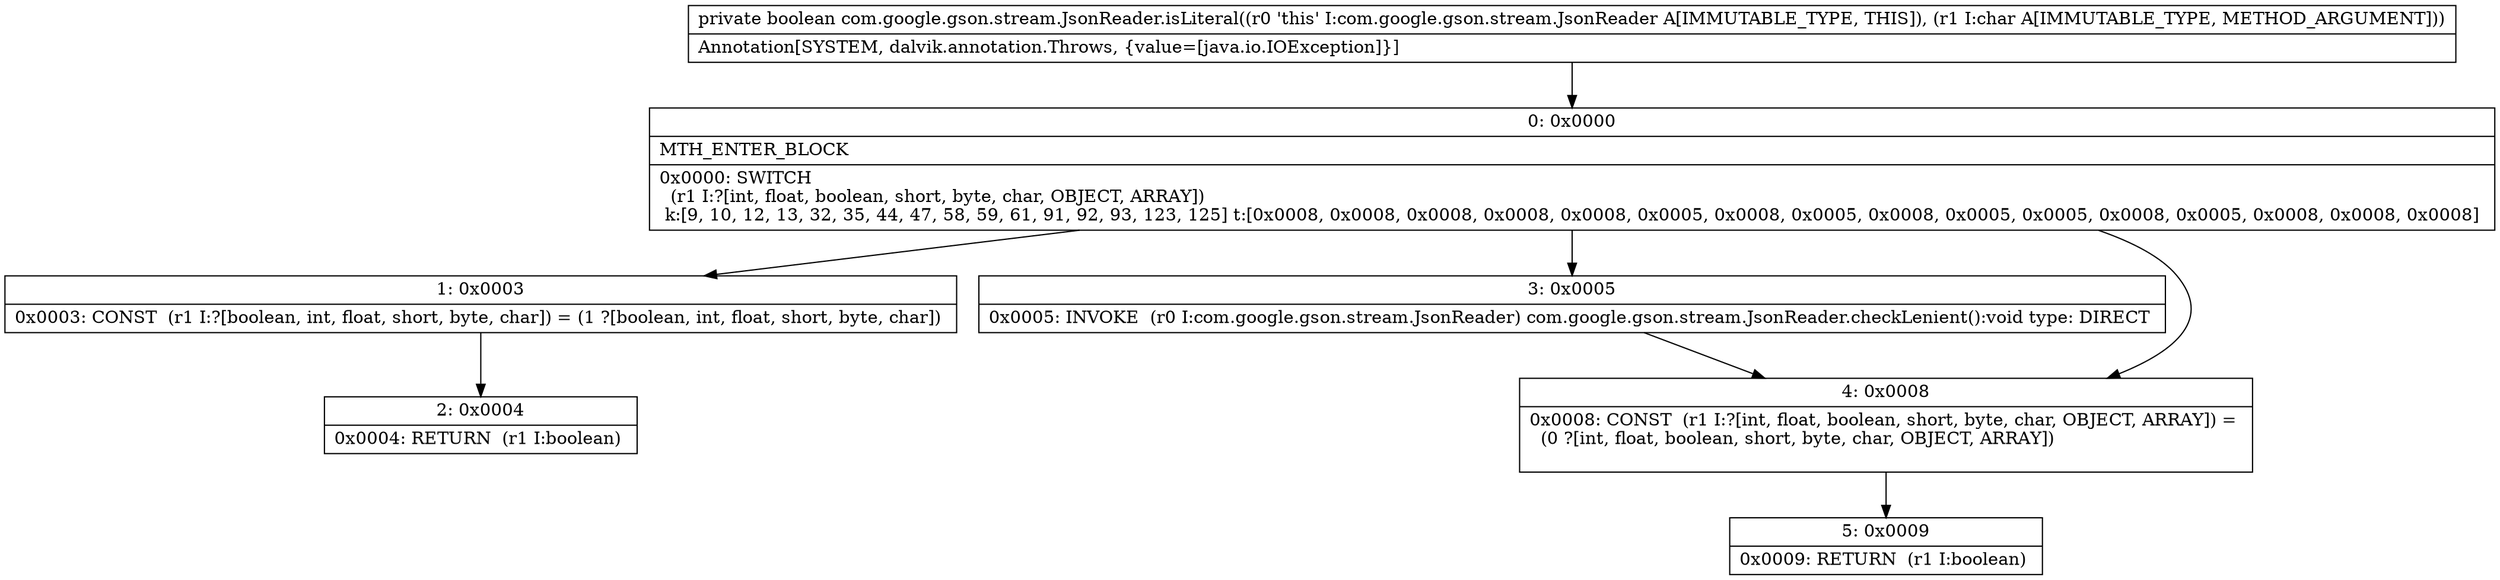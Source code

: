 digraph "CFG forcom.google.gson.stream.JsonReader.isLiteral(C)Z" {
Node_0 [shape=record,label="{0\:\ 0x0000|MTH_ENTER_BLOCK\l|0x0000: SWITCH  \l  (r1 I:?[int, float, boolean, short, byte, char, OBJECT, ARRAY])\l k:[9, 10, 12, 13, 32, 35, 44, 47, 58, 59, 61, 91, 92, 93, 123, 125] t:[0x0008, 0x0008, 0x0008, 0x0008, 0x0008, 0x0005, 0x0008, 0x0005, 0x0008, 0x0005, 0x0005, 0x0008, 0x0005, 0x0008, 0x0008, 0x0008] \l}"];
Node_1 [shape=record,label="{1\:\ 0x0003|0x0003: CONST  (r1 I:?[boolean, int, float, short, byte, char]) = (1 ?[boolean, int, float, short, byte, char]) \l}"];
Node_2 [shape=record,label="{2\:\ 0x0004|0x0004: RETURN  (r1 I:boolean) \l}"];
Node_3 [shape=record,label="{3\:\ 0x0005|0x0005: INVOKE  (r0 I:com.google.gson.stream.JsonReader) com.google.gson.stream.JsonReader.checkLenient():void type: DIRECT \l}"];
Node_4 [shape=record,label="{4\:\ 0x0008|0x0008: CONST  (r1 I:?[int, float, boolean, short, byte, char, OBJECT, ARRAY]) = \l  (0 ?[int, float, boolean, short, byte, char, OBJECT, ARRAY])\l \l}"];
Node_5 [shape=record,label="{5\:\ 0x0009|0x0009: RETURN  (r1 I:boolean) \l}"];
MethodNode[shape=record,label="{private boolean com.google.gson.stream.JsonReader.isLiteral((r0 'this' I:com.google.gson.stream.JsonReader A[IMMUTABLE_TYPE, THIS]), (r1 I:char A[IMMUTABLE_TYPE, METHOD_ARGUMENT]))  | Annotation[SYSTEM, dalvik.annotation.Throws, \{value=[java.io.IOException]\}]\l}"];
MethodNode -> Node_0;
Node_0 -> Node_1;
Node_0 -> Node_3;
Node_0 -> Node_4;
Node_1 -> Node_2;
Node_3 -> Node_4;
Node_4 -> Node_5;
}

